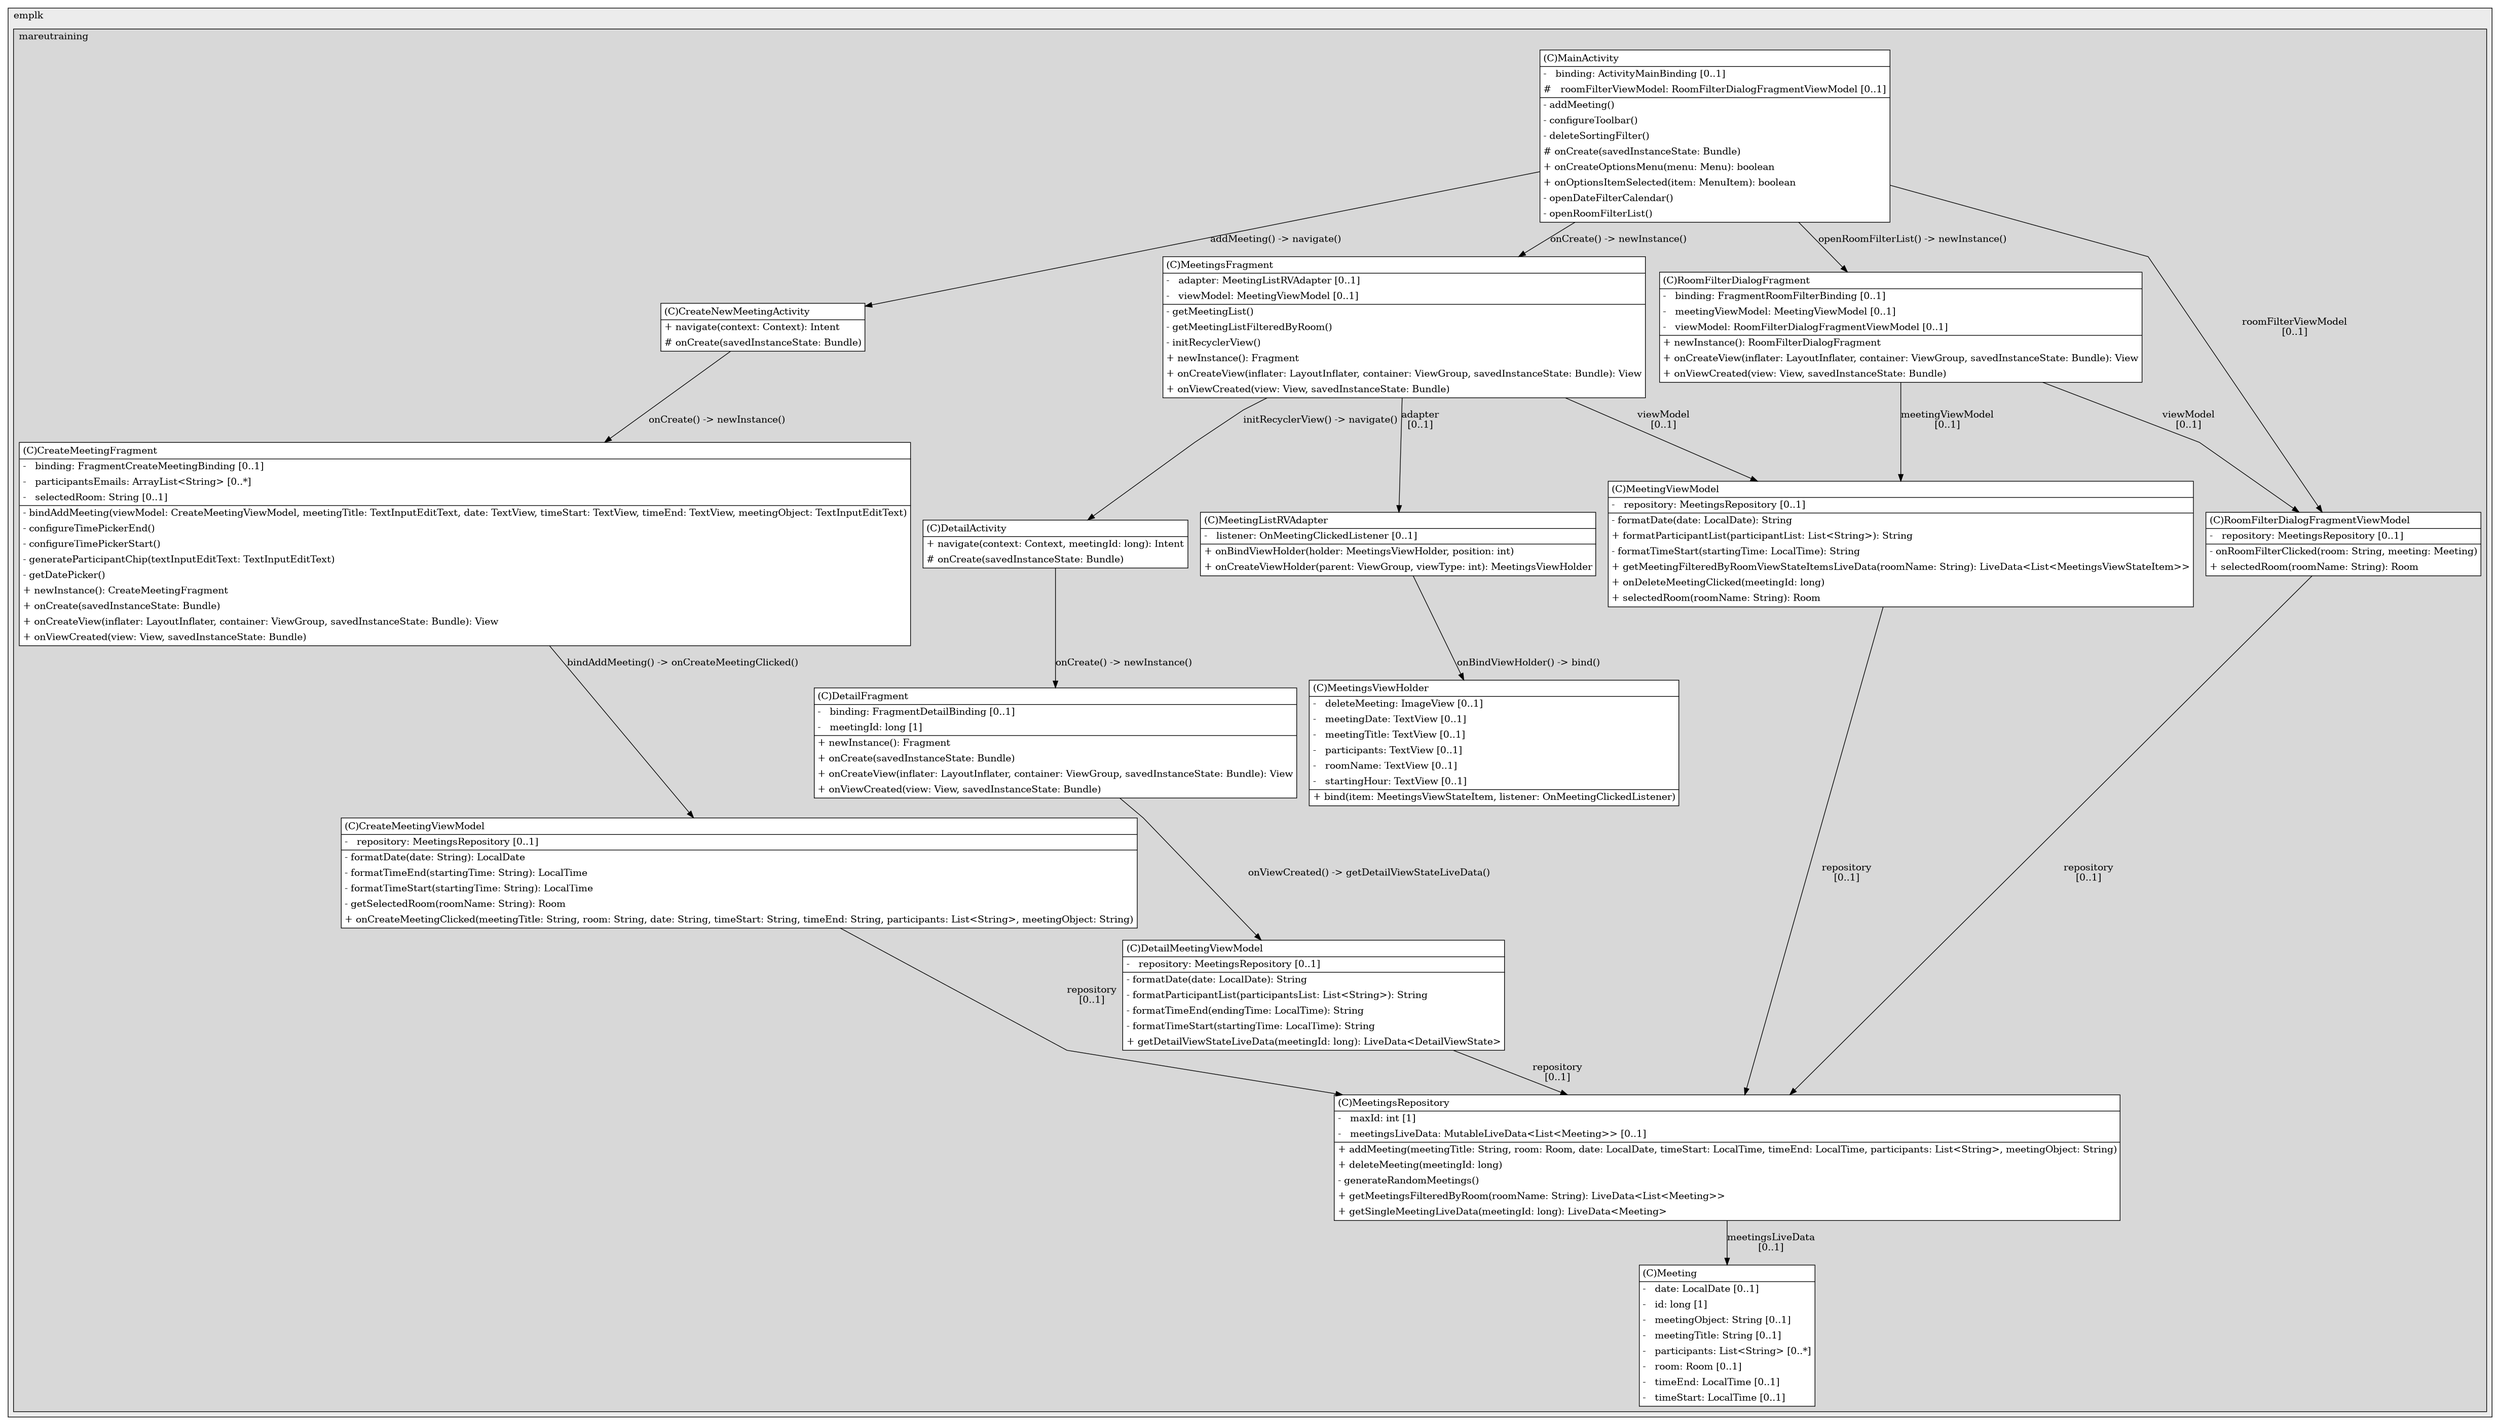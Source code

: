 @startuml

/' diagram meta data start
config=StructureConfiguration;
{
  "projectClassification": {
    "searchMode": "OpenProject", // OpenProject, AllProjects
    "includedProjects": "",
    "pathEndKeywords": "*.impl",
    "isClientPath": "",
    "isClientName": "",
    "isTestPath": "",
    "isTestName": "",
    "isMappingPath": "",
    "isMappingName": "",
    "isDataAccessPath": "",
    "isDataAccessName": "",
    "isDataStructurePath": "",
    "isDataStructureName": "",
    "isInterfaceStructuresPath": "",
    "isInterfaceStructuresName": "",
    "isEntryPointPath": "",
    "isEntryPointName": "",
    "treatFinalFieldsAsMandatory": false
  },
  "graphRestriction": {
    "classPackageExcludeFilter": "",
    "classPackageIncludeFilter": "",
    "classNameExcludeFilter": "",
    "classNameIncludeFilter": "",
    "methodNameExcludeFilter": "",
    "methodNameIncludeFilter": "",
    "removeByInheritance": "", // inheritance/annotation based filtering is done in a second step
    "removeByAnnotation": "",
    "removeByClassPackage": "", // cleanup the graph after inheritance/annotation based filtering is done
    "removeByClassName": "",
    "cutMappings": false,
    "cutEnum": true,
    "cutTests": true,
    "cutClient": true,
    "cutDataAccess": false,
    "cutInterfaceStructures": false,
    "cutDataStructures": false,
    "cutGetterAndSetter": true,
    "cutConstructors": true
  },
  "graphTraversal": {
    "forwardDepth": 6,
    "backwardDepth": 6,
    "classPackageExcludeFilter": "",
    "classPackageIncludeFilter": "",
    "classNameExcludeFilter": "",
    "classNameIncludeFilter": "",
    "methodNameExcludeFilter": "",
    "methodNameIncludeFilter": "",
    "hideMappings": false,
    "hideDataStructures": false,
    "hidePrivateMethods": true,
    "hideInterfaceCalls": true, // indirection: implementation -> interface (is hidden) -> implementation
    "onlyShowApplicationEntryPoints": false, // root node is included
    "useMethodCallsForStructureDiagram": "ForwardOnly" // ForwardOnly, BothDirections, No
  },
  "details": {
    "aggregation": "GroupByClass", // ByClass, GroupByClass, None
    "showClassGenericTypes": true,
    "showMethods": true,
    "showMethodParameterNames": true,
    "showMethodParameterTypes": true,
    "showMethodReturnType": true,
    "showPackageLevels": 2,
    "showDetailedClassStructure": true
  },
  "rootClass": "com.emplk.mareutraining.ui.list.MainActivity",
  "extensionCallbackMethod": "" // qualified.class.name#methodName - signature: public static String method(String)
}
diagram meta data end '/



digraph g {
    rankdir="TB"
    splines=polyline
    

'nodes 
subgraph cluster_96633927 { 
   	label=emplk
	labeljust=l
	fillcolor="#ececec"
	style=filled
   
   subgraph cluster_1526619135 { 
   	label=mareutraining
	labeljust=l
	fillcolor="#d8d8d8"
	style=filled
   
   CreateMeetingFragment1631556668[
	label=<<TABLE BORDER="1" CELLBORDER="0" CELLPADDING="4" CELLSPACING="0">
<TR><TD ALIGN="LEFT" >(C)CreateMeetingFragment</TD></TR>
<HR/>
<TR><TD ALIGN="LEFT" >-   binding: FragmentCreateMeetingBinding [0..1]</TD></TR>
<TR><TD ALIGN="LEFT" >-   participantsEmails: ArrayList&lt;String&gt; [0..*]</TD></TR>
<TR><TD ALIGN="LEFT" >-   selectedRoom: String [0..1]</TD></TR>
<HR/>
<TR><TD ALIGN="LEFT" >- bindAddMeeting(viewModel: CreateMeetingViewModel, meetingTitle: TextInputEditText, date: TextView, timeStart: TextView, timeEnd: TextView, meetingObject: TextInputEditText)</TD></TR>
<TR><TD ALIGN="LEFT" >- configureTimePickerEnd()</TD></TR>
<TR><TD ALIGN="LEFT" >- configureTimePickerStart()</TD></TR>
<TR><TD ALIGN="LEFT" >- generateParticipantChip(textInputEditText: TextInputEditText)</TD></TR>
<TR><TD ALIGN="LEFT" >- getDatePicker()</TD></TR>
<TR><TD ALIGN="LEFT" >+ newInstance(): CreateMeetingFragment</TD></TR>
<TR><TD ALIGN="LEFT" >+ onCreate(savedInstanceState: Bundle)</TD></TR>
<TR><TD ALIGN="LEFT" >+ onCreateView(inflater: LayoutInflater, container: ViewGroup, savedInstanceState: Bundle): View</TD></TR>
<TR><TD ALIGN="LEFT" >+ onViewCreated(view: View, savedInstanceState: Bundle)</TD></TR>
</TABLE>>
	style=filled
	margin=0
	shape=plaintext
	fillcolor="#FFFFFF"
];

CreateMeetingViewModel643792745[
	label=<<TABLE BORDER="1" CELLBORDER="0" CELLPADDING="4" CELLSPACING="0">
<TR><TD ALIGN="LEFT" >(C)CreateMeetingViewModel</TD></TR>
<HR/>
<TR><TD ALIGN="LEFT" >-   repository: MeetingsRepository [0..1]</TD></TR>
<HR/>
<TR><TD ALIGN="LEFT" >- formatDate(date: String): LocalDate</TD></TR>
<TR><TD ALIGN="LEFT" >- formatTimeEnd(startingTime: String): LocalTime</TD></TR>
<TR><TD ALIGN="LEFT" >- formatTimeStart(startingTime: String): LocalTime</TD></TR>
<TR><TD ALIGN="LEFT" >- getSelectedRoom(roomName: String): Room</TD></TR>
<TR><TD ALIGN="LEFT" >+ onCreateMeetingClicked(meetingTitle: String, room: String, date: String, timeStart: String, timeEnd: String, participants: List&lt;String&gt;, meetingObject: String)</TD></TR>
</TABLE>>
	style=filled
	margin=0
	shape=plaintext
	fillcolor="#FFFFFF"
];

CreateNewMeetingActivity1631556668[
	label=<<TABLE BORDER="1" CELLBORDER="0" CELLPADDING="4" CELLSPACING="0">
<TR><TD ALIGN="LEFT" >(C)CreateNewMeetingActivity</TD></TR>
<HR/>
<TR><TD ALIGN="LEFT" >+ navigate(context: Context): Intent</TD></TR>
<TR><TD ALIGN="LEFT" ># onCreate(savedInstanceState: Bundle)</TD></TR>
</TABLE>>
	style=filled
	margin=0
	shape=plaintext
	fillcolor="#FFFFFF"
];

DetailActivity1648626577[
	label=<<TABLE BORDER="1" CELLBORDER="0" CELLPADDING="4" CELLSPACING="0">
<TR><TD ALIGN="LEFT" >(C)DetailActivity</TD></TR>
<HR/>
<TR><TD ALIGN="LEFT" >+ navigate(context: Context, meetingId: long): Intent</TD></TR>
<TR><TD ALIGN="LEFT" ># onCreate(savedInstanceState: Bundle)</TD></TR>
</TABLE>>
	style=filled
	margin=0
	shape=plaintext
	fillcolor="#FFFFFF"
];

DetailFragment1648626577[
	label=<<TABLE BORDER="1" CELLBORDER="0" CELLPADDING="4" CELLSPACING="0">
<TR><TD ALIGN="LEFT" >(C)DetailFragment</TD></TR>
<HR/>
<TR><TD ALIGN="LEFT" >-   binding: FragmentDetailBinding [0..1]</TD></TR>
<TR><TD ALIGN="LEFT" >-   meetingId: long [1]</TD></TR>
<HR/>
<TR><TD ALIGN="LEFT" >+ newInstance(): Fragment</TD></TR>
<TR><TD ALIGN="LEFT" >+ onCreate(savedInstanceState: Bundle)</TD></TR>
<TR><TD ALIGN="LEFT" >+ onCreateView(inflater: LayoutInflater, container: ViewGroup, savedInstanceState: Bundle): View</TD></TR>
<TR><TD ALIGN="LEFT" >+ onViewCreated(view: View, savedInstanceState: Bundle)</TD></TR>
</TABLE>>
	style=filled
	margin=0
	shape=plaintext
	fillcolor="#FFFFFF"
];

DetailMeetingViewModel643792745[
	label=<<TABLE BORDER="1" CELLBORDER="0" CELLPADDING="4" CELLSPACING="0">
<TR><TD ALIGN="LEFT" >(C)DetailMeetingViewModel</TD></TR>
<HR/>
<TR><TD ALIGN="LEFT" >-   repository: MeetingsRepository [0..1]</TD></TR>
<HR/>
<TR><TD ALIGN="LEFT" >- formatDate(date: LocalDate): String</TD></TR>
<TR><TD ALIGN="LEFT" >- formatParticipantList(participantsList: List&lt;String&gt;): String</TD></TR>
<TR><TD ALIGN="LEFT" >- formatTimeEnd(endingTime: LocalTime): String</TD></TR>
<TR><TD ALIGN="LEFT" >- formatTimeStart(startingTime: LocalTime): String</TD></TR>
<TR><TD ALIGN="LEFT" >+ getDetailViewStateLiveData(meetingId: long): LiveData&lt;DetailViewState&gt;</TD></TR>
</TABLE>>
	style=filled
	margin=0
	shape=plaintext
	fillcolor="#FFFFFF"
];

MainActivity1248883678[
	label=<<TABLE BORDER="1" CELLBORDER="0" CELLPADDING="4" CELLSPACING="0">
<TR><TD ALIGN="LEFT" >(C)MainActivity</TD></TR>
<HR/>
<TR><TD ALIGN="LEFT" >-   binding: ActivityMainBinding [0..1]</TD></TR>
<TR><TD ALIGN="LEFT" >#   roomFilterViewModel: RoomFilterDialogFragmentViewModel [0..1]</TD></TR>
<HR/>
<TR><TD ALIGN="LEFT" >- addMeeting()</TD></TR>
<TR><TD ALIGN="LEFT" >- configureToolbar()</TD></TR>
<TR><TD ALIGN="LEFT" >- deleteSortingFilter()</TD></TR>
<TR><TD ALIGN="LEFT" ># onCreate(savedInstanceState: Bundle)</TD></TR>
<TR><TD ALIGN="LEFT" >+ onCreateOptionsMenu(menu: Menu): boolean</TD></TR>
<TR><TD ALIGN="LEFT" >+ onOptionsItemSelected(item: MenuItem): boolean</TD></TR>
<TR><TD ALIGN="LEFT" >- openDateFilterCalendar()</TD></TR>
<TR><TD ALIGN="LEFT" >- openRoomFilterList()</TD></TR>
</TABLE>>
	style=filled
	margin=0
	shape=plaintext
	fillcolor="#FFFFFF"
];

Meeting735792764[
	label=<<TABLE BORDER="1" CELLBORDER="0" CELLPADDING="4" CELLSPACING="0">
<TR><TD ALIGN="LEFT" >(C)Meeting</TD></TR>
<HR/>
<TR><TD ALIGN="LEFT" >-   date: LocalDate [0..1]</TD></TR>
<TR><TD ALIGN="LEFT" >-   id: long [1]</TD></TR>
<TR><TD ALIGN="LEFT" >-   meetingObject: String [0..1]</TD></TR>
<TR><TD ALIGN="LEFT" >-   meetingTitle: String [0..1]</TD></TR>
<TR><TD ALIGN="LEFT" >-   participants: List&lt;String&gt; [0..*]</TD></TR>
<TR><TD ALIGN="LEFT" >-   room: Room [0..1]</TD></TR>
<TR><TD ALIGN="LEFT" >-   timeEnd: LocalTime [0..1]</TD></TR>
<TR><TD ALIGN="LEFT" >-   timeStart: LocalTime [0..1]</TD></TR>
</TABLE>>
	style=filled
	margin=0
	shape=plaintext
	fillcolor="#FFFFFF"
];

MeetingListRVAdapter885763998[
	label=<<TABLE BORDER="1" CELLBORDER="0" CELLPADDING="4" CELLSPACING="0">
<TR><TD ALIGN="LEFT" >(C)MeetingListRVAdapter</TD></TR>
<HR/>
<TR><TD ALIGN="LEFT" >-   listener: OnMeetingClickedListener [0..1]</TD></TR>
<HR/>
<TR><TD ALIGN="LEFT" >+ onBindViewHolder(holder: MeetingsViewHolder, position: int)</TD></TR>
<TR><TD ALIGN="LEFT" >+ onCreateViewHolder(parent: ViewGroup, viewType: int): MeetingsViewHolder</TD></TR>
</TABLE>>
	style=filled
	margin=0
	shape=plaintext
	fillcolor="#FFFFFF"
];

MeetingViewModel643792745[
	label=<<TABLE BORDER="1" CELLBORDER="0" CELLPADDING="4" CELLSPACING="0">
<TR><TD ALIGN="LEFT" >(C)MeetingViewModel</TD></TR>
<HR/>
<TR><TD ALIGN="LEFT" >-   repository: MeetingsRepository [0..1]</TD></TR>
<HR/>
<TR><TD ALIGN="LEFT" >- formatDate(date: LocalDate): String</TD></TR>
<TR><TD ALIGN="LEFT" >+ formatParticipantList(participantList: List&lt;String&gt;): String</TD></TR>
<TR><TD ALIGN="LEFT" >- formatTimeStart(startingTime: LocalTime): String</TD></TR>
<TR><TD ALIGN="LEFT" >+ getMeetingFilteredByRoomViewStateItemsLiveData(roomName: String): LiveData&lt;List&lt;MeetingsViewStateItem&gt;&gt;</TD></TR>
<TR><TD ALIGN="LEFT" >+ onDeleteMeetingClicked(meetingId: long)</TD></TR>
<TR><TD ALIGN="LEFT" >+ selectedRoom(roomName: String): Room</TD></TR>
</TABLE>>
	style=filled
	margin=0
	shape=plaintext
	fillcolor="#FFFFFF"
];

MeetingsFragment1248883678[
	label=<<TABLE BORDER="1" CELLBORDER="0" CELLPADDING="4" CELLSPACING="0">
<TR><TD ALIGN="LEFT" >(C)MeetingsFragment</TD></TR>
<HR/>
<TR><TD ALIGN="LEFT" >-   adapter: MeetingListRVAdapter [0..1]</TD></TR>
<TR><TD ALIGN="LEFT" >-   viewModel: MeetingViewModel [0..1]</TD></TR>
<HR/>
<TR><TD ALIGN="LEFT" >- getMeetingList()</TD></TR>
<TR><TD ALIGN="LEFT" >- getMeetingListFilteredByRoom()</TD></TR>
<TR><TD ALIGN="LEFT" >- initRecyclerView()</TD></TR>
<TR><TD ALIGN="LEFT" >+ newInstance(): Fragment</TD></TR>
<TR><TD ALIGN="LEFT" >+ onCreateView(inflater: LayoutInflater, container: ViewGroup, savedInstanceState: Bundle): View</TD></TR>
<TR><TD ALIGN="LEFT" >+ onViewCreated(view: View, savedInstanceState: Bundle)</TD></TR>
</TABLE>>
	style=filled
	margin=0
	shape=plaintext
	fillcolor="#FFFFFF"
];

MeetingsRepository991490814[
	label=<<TABLE BORDER="1" CELLBORDER="0" CELLPADDING="4" CELLSPACING="0">
<TR><TD ALIGN="LEFT" >(C)MeetingsRepository</TD></TR>
<HR/>
<TR><TD ALIGN="LEFT" >-   maxId: int [1]</TD></TR>
<TR><TD ALIGN="LEFT" >-   meetingsLiveData: MutableLiveData&lt;List&lt;Meeting&gt;&gt; [0..1]</TD></TR>
<HR/>
<TR><TD ALIGN="LEFT" >+ addMeeting(meetingTitle: String, room: Room, date: LocalDate, timeStart: LocalTime, timeEnd: LocalTime, participants: List&lt;String&gt;, meetingObject: String)</TD></TR>
<TR><TD ALIGN="LEFT" >+ deleteMeeting(meetingId: long)</TD></TR>
<TR><TD ALIGN="LEFT" >- generateRandomMeetings()</TD></TR>
<TR><TD ALIGN="LEFT" >+ getMeetingsFilteredByRoom(roomName: String): LiveData&lt;List&lt;Meeting&gt;&gt;</TD></TR>
<TR><TD ALIGN="LEFT" >+ getSingleMeetingLiveData(meetingId: long): LiveData&lt;Meeting&gt;</TD></TR>
</TABLE>>
	style=filled
	margin=0
	shape=plaintext
	fillcolor="#FFFFFF"
];

MeetingsViewHolder177353854[
	label=<<TABLE BORDER="1" CELLBORDER="0" CELLPADDING="4" CELLSPACING="0">
<TR><TD ALIGN="LEFT" >(C)MeetingsViewHolder</TD></TR>
<HR/>
<TR><TD ALIGN="LEFT" >-   deleteMeeting: ImageView [0..1]</TD></TR>
<TR><TD ALIGN="LEFT" >-   meetingDate: TextView [0..1]</TD></TR>
<TR><TD ALIGN="LEFT" >-   meetingTitle: TextView [0..1]</TD></TR>
<TR><TD ALIGN="LEFT" >-   participants: TextView [0..1]</TD></TR>
<TR><TD ALIGN="LEFT" >-   roomName: TextView [0..1]</TD></TR>
<TR><TD ALIGN="LEFT" >-   startingHour: TextView [0..1]</TD></TR>
<HR/>
<TR><TD ALIGN="LEFT" >+ bind(item: MeetingsViewStateItem, listener: OnMeetingClickedListener)</TD></TR>
</TABLE>>
	style=filled
	margin=0
	shape=plaintext
	fillcolor="#FFFFFF"
];

RoomFilterDialogFragment1234958668[
	label=<<TABLE BORDER="1" CELLBORDER="0" CELLPADDING="4" CELLSPACING="0">
<TR><TD ALIGN="LEFT" >(C)RoomFilterDialogFragment</TD></TR>
<HR/>
<TR><TD ALIGN="LEFT" >-   binding: FragmentRoomFilterBinding [0..1]</TD></TR>
<TR><TD ALIGN="LEFT" >-   meetingViewModel: MeetingViewModel [0..1]</TD></TR>
<TR><TD ALIGN="LEFT" >-   viewModel: RoomFilterDialogFragmentViewModel [0..1]</TD></TR>
<HR/>
<TR><TD ALIGN="LEFT" >+ newInstance(): RoomFilterDialogFragment</TD></TR>
<TR><TD ALIGN="LEFT" >+ onCreateView(inflater: LayoutInflater, container: ViewGroup, savedInstanceState: Bundle): View</TD></TR>
<TR><TD ALIGN="LEFT" >+ onViewCreated(view: View, savedInstanceState: Bundle)</TD></TR>
</TABLE>>
	style=filled
	margin=0
	shape=plaintext
	fillcolor="#FFFFFF"
];

RoomFilterDialogFragmentViewModel643792745[
	label=<<TABLE BORDER="1" CELLBORDER="0" CELLPADDING="4" CELLSPACING="0">
<TR><TD ALIGN="LEFT" >(C)RoomFilterDialogFragmentViewModel</TD></TR>
<HR/>
<TR><TD ALIGN="LEFT" >-   repository: MeetingsRepository [0..1]</TD></TR>
<HR/>
<TR><TD ALIGN="LEFT" >- onRoomFilterClicked(room: String, meeting: Meeting)</TD></TR>
<TR><TD ALIGN="LEFT" >+ selectedRoom(roomName: String): Room</TD></TR>
</TABLE>>
	style=filled
	margin=0
	shape=plaintext
	fillcolor="#FFFFFF"
];
} 
} 

'edges    
CreateMeetingFragment1631556668 -> CreateMeetingViewModel643792745[label="bindAddMeeting() -> onCreateMeetingClicked()"];
CreateMeetingViewModel643792745 -> MeetingsRepository991490814[label="repository
[0..1]"];
CreateNewMeetingActivity1631556668 -> CreateMeetingFragment1631556668[label="onCreate() -> newInstance()"];
DetailActivity1648626577 -> DetailFragment1648626577[label="onCreate() -> newInstance()"];
DetailFragment1648626577 -> DetailMeetingViewModel643792745[label="onViewCreated() -> getDetailViewStateLiveData()"];
DetailMeetingViewModel643792745 -> MeetingsRepository991490814[label="repository
[0..1]"];
MainActivity1248883678 -> CreateNewMeetingActivity1631556668[label="addMeeting() -> navigate()"];
MainActivity1248883678 -> MeetingsFragment1248883678[label="onCreate() -> newInstance()"];
MainActivity1248883678 -> RoomFilterDialogFragment1234958668[label="openRoomFilterList() -> newInstance()"];
MainActivity1248883678 -> RoomFilterDialogFragmentViewModel643792745[label="roomFilterViewModel
[0..1]"];
MeetingListRVAdapter885763998 -> MeetingsViewHolder177353854[label="onBindViewHolder() -> bind()"];
MeetingViewModel643792745 -> MeetingsRepository991490814[label="repository
[0..1]"];
MeetingsFragment1248883678 -> DetailActivity1648626577[label="initRecyclerView() -> navigate()"];
MeetingsFragment1248883678 -> MeetingListRVAdapter885763998[label="adapter
[0..1]"];
MeetingsFragment1248883678 -> MeetingViewModel643792745[label="viewModel
[0..1]"];
MeetingsRepository991490814 -> Meeting735792764[label="meetingsLiveData
[0..1]"];
RoomFilterDialogFragment1234958668 -> MeetingViewModel643792745[label="meetingViewModel
[0..1]"];
RoomFilterDialogFragment1234958668 -> RoomFilterDialogFragmentViewModel643792745[label="viewModel
[0..1]"];
RoomFilterDialogFragmentViewModel643792745 -> MeetingsRepository991490814[label="repository
[0..1]"];
    
}
@enduml